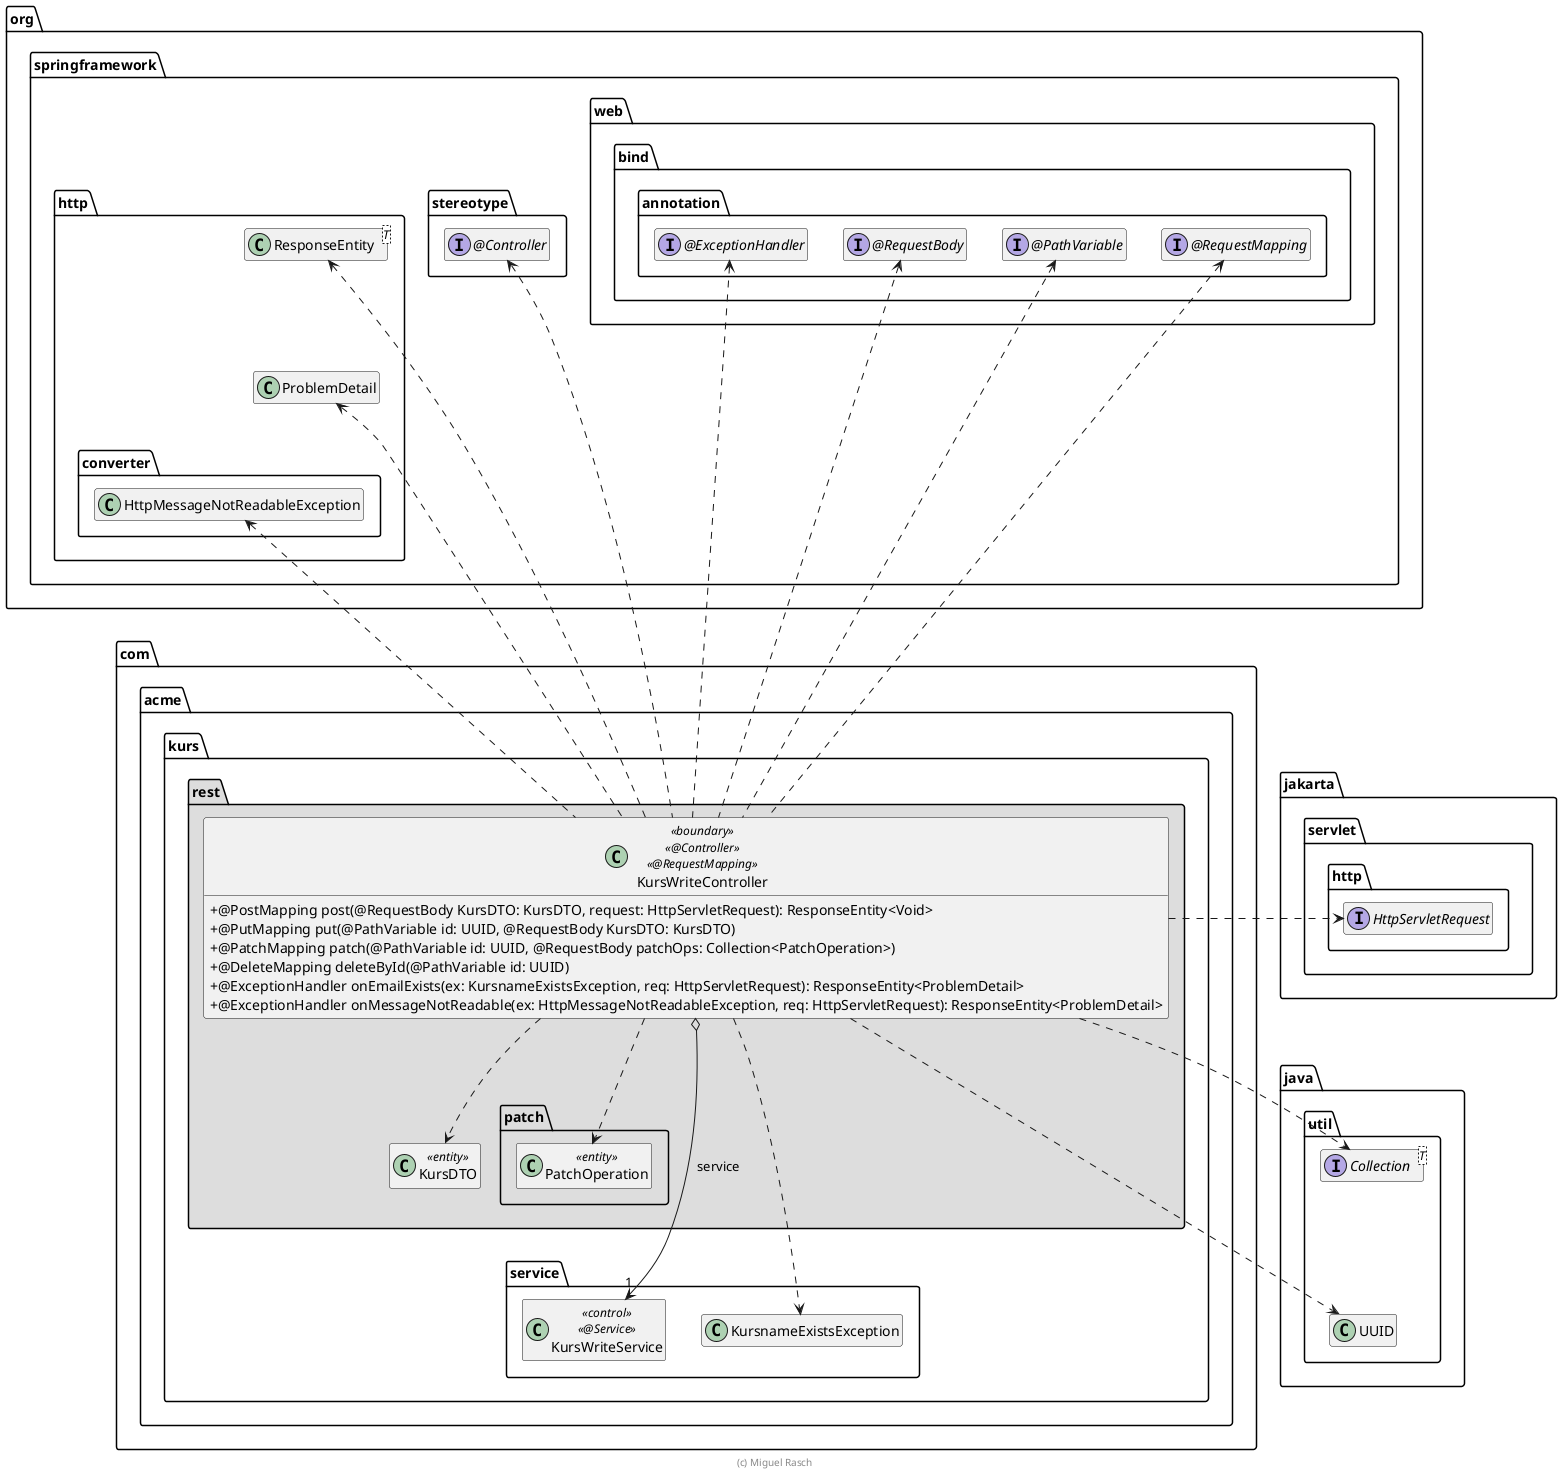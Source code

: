 
@startuml KursWriteController

skinparam classAttributeIconSize 0

package org.springframework {
package stereotype {
        interface "@Controller" as Controller
    }

    package web.bind.annotation {
        interface "@RequestMapping" as RequestMapping
        interface "@PathVariable" as PathVariable
        interface "@RequestBody" as RequestBody
        interface "@ExceptionHandler" as ExceptionHandler
    }

    package http {
        class ResponseEntity<T>
        class ProblemDetail

        package converter {
            class HttpMessageNotReadableException
        }

        ResponseEntity .[hidden].> ProblemDetail
        ProblemDetail .[hidden].> HttpMessageNotReadableException
    }
}

package jakarta.servlet.http {
    interface HttpServletRequest
}

package java.util {
    interface Collection<T>
    class UUID

    UUID .up[hidden].> Collection
    Collection .up[hidden].> HttpServletRequest
}

package com.acme.kurs {
    package service {
        class KursWriteService << control >> << @Service >>

        class KursnameExistsException
    }

    package rest #DDDDDD {
        package patch {
            class PatchOperation <<entity>>
        }

        class KursDTO <<entity>>

        class KursWriteController << boundary >> << @Controller >> << @RequestMapping >> {
            + @PostMapping post(@RequestBody KursDTO: KursDTO, request: HttpServletRequest): ResponseEntity<Void>
            + @PutMapping put(@PathVariable id: UUID, @RequestBody KursDTO: KursDTO)
            + @PatchMapping patch(@PathVariable id: UUID, @RequestBody patchOps: Collection<PatchOperation>)
            + @DeleteMapping deleteById(@PathVariable id: UUID)
            + @ExceptionHandler onEmailExists(ex: KursnameExistsException, req: HttpServletRequest): ResponseEntity<ProblemDetail>
            + @ExceptionHandler onMessageNotReadable(ex: HttpMessageNotReadableException, req: HttpServletRequest): ResponseEntity<ProblemDetail>
        }

        KursWriteController o-down-> "1" KursWriteService : service
        KursWriteController ..> KursDTO
        KursWriteController ..> KursnameExistsException
        KursWriteController ..> PatchOperation

        KursWriteController .up.> ResponseEntity
        KursWriteController .up.> ProblemDetail
        KursWriteController .up.> HttpMessageNotReadableException
        KursWriteController .right.> HttpServletRequest

        KursWriteController .up.> Controller
        KursWriteController .up.> RequestMapping
        KursWriteController .up.> PathVariable
        KursWriteController .up.> RequestBody
        KursWriteController .up.> ExceptionHandler

        KursWriteController .right.> UUID
        KursWriteController .right.> Collection

        PatchOperation .[hidden].> KursWriteService
    }
}

hide empty members

footer (c) Miguel Rasch

@enduml
